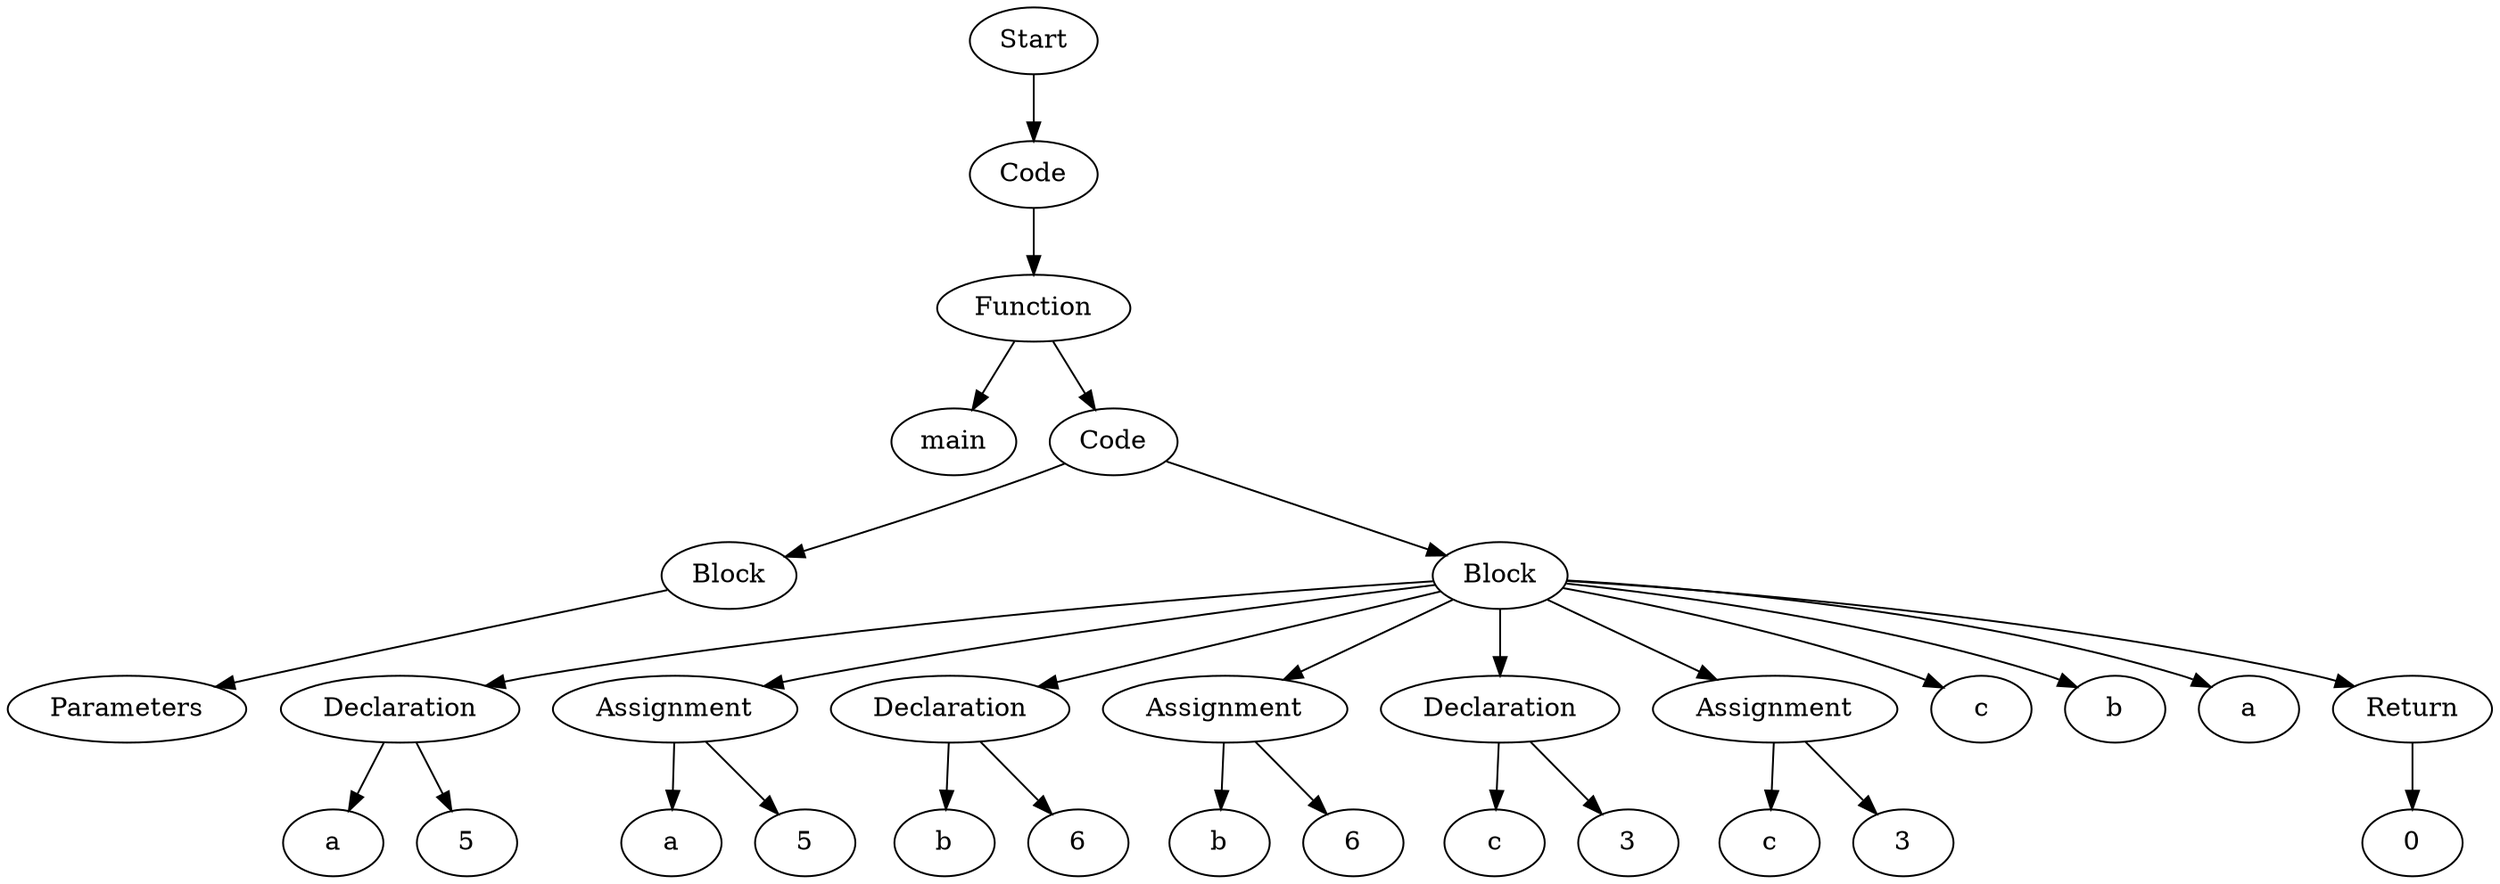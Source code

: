 digraph AST {
  "139136232266416" [label="Start"];
  "139136232266416" -> "139136232262288";
  "139136232262288" [label="Code"];
  "139136232262288" -> "139136232262000";
  "139136232262000" [label="Function"];
  "139136232262000" -> "139136232265024";
  "139136232262000" -> "139136232264112";
  "139136232265024" [label="main"];
  "139136232264112" [label="Code"];
  "139136232264112" -> "139136230930464";
  "139136232264112" -> "139136230924608";
  "139136230930464" [label="Block"];
  "139136230930464" -> "139136232262048";
  "139136232262048" [label="Parameters"];
  "139136230924608" [label="Block"];
  "139136230924608" -> "139136232274000";
  "139136230924608" -> "139136230928688";
  "139136230924608" -> "139136230920912";
  "139136230924608" -> "139136230925664";
  "139136230924608" -> "139136230916448";
  "139136230924608" -> "139136230919760";
  "139136230924608" -> "139136232261232";
  "139136230924608" -> "139136232269296";
  "139136230924608" -> "139136230922496";
  "139136230924608" -> "139136232262192";
  "139136232274000" [label="Declaration"];
  "139136232274000" -> "139136232272704";
  "139136232274000" -> "139136230920144";
  "139136232272704" [label="a"];
  "139136230920144" [label="5"];
  "139136230928688" [label="Assignment"];
  "139136230928688" -> "139136230925808";
  "139136230928688" -> "139136230921680";
  "139136230925808" [label="a"];
  "139136230921680" [label="5"];
  "139136230920912" [label="Declaration"];
  "139136230920912" -> "139136230921536";
  "139136230920912" -> "139136230924320";
  "139136230921536" [label="b"];
  "139136230924320" [label="6"];
  "139136230925664" [label="Assignment"];
  "139136230925664" -> "139136230916160";
  "139136230925664" -> "139136230921872";
  "139136230916160" [label="b"];
  "139136230921872" [label="6"];
  "139136230916448" [label="Declaration"];
  "139136230916448" -> "139136230918320";
  "139136230916448" -> "139136230923168";
  "139136230918320" [label="c"];
  "139136230923168" [label="3"];
  "139136230919760" [label="Assignment"];
  "139136230919760" -> "139136230925472";
  "139136230919760" -> "139136230928352";
  "139136230925472" [label="c"];
  "139136230928352" [label="3"];
  "139136232261232" [label="c"];
  "139136232269296" [label="b"];
  "139136230922496" [label="a"];
  "139136232262192" [label="Return"];
  "139136232262192" -> "139136232265984";
  "139136232265984" [label="0"];
}
